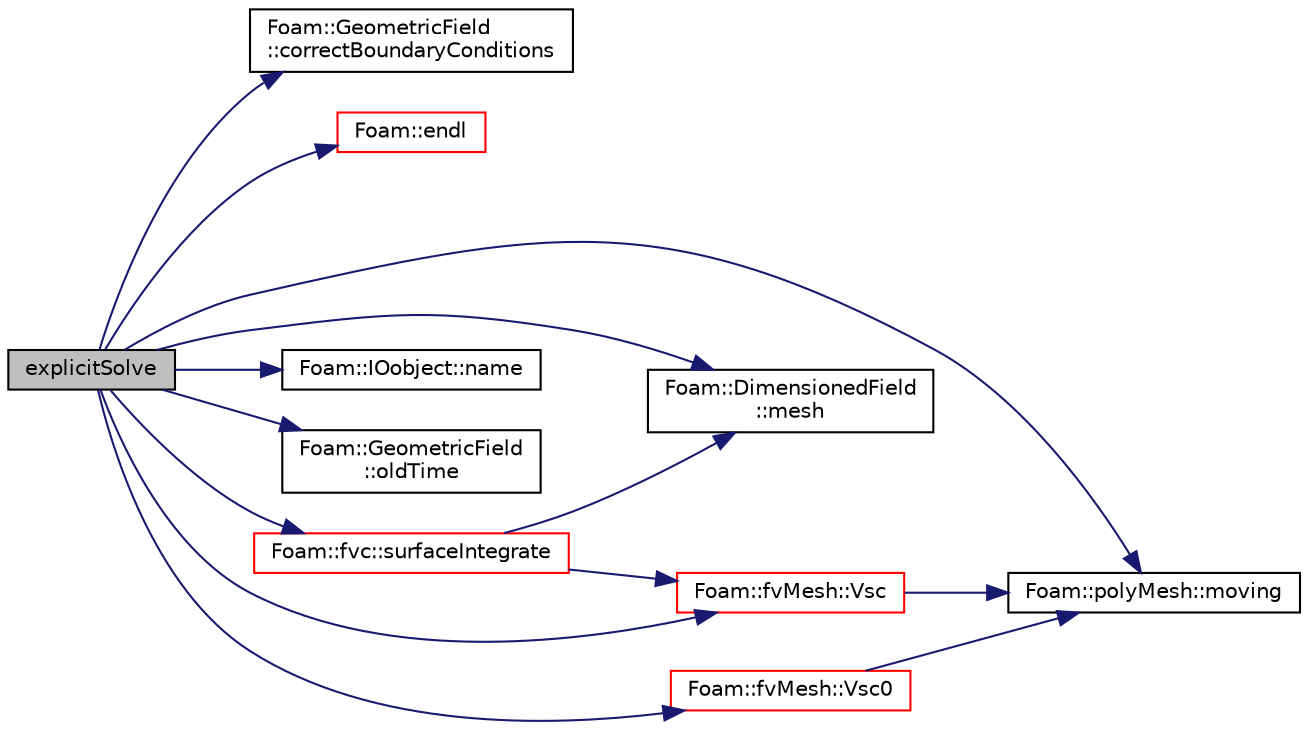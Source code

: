 digraph "explicitSolve"
{
  bgcolor="transparent";
  edge [fontname="Helvetica",fontsize="10",labelfontname="Helvetica",labelfontsize="10"];
  node [fontname="Helvetica",fontsize="10",shape=record];
  rankdir="LR";
  Node2294 [label="explicitSolve",height=0.2,width=0.4,color="black", fillcolor="grey75", style="filled", fontcolor="black"];
  Node2294 -> Node2295 [color="midnightblue",fontsize="10",style="solid",fontname="Helvetica"];
  Node2295 [label="Foam::GeometricField\l::correctBoundaryConditions",height=0.2,width=0.4,color="black",URL="$a23249.html#acaf6878ef900e593c4b20812f1b567d6",tooltip="Correct boundary field. "];
  Node2294 -> Node2296 [color="midnightblue",fontsize="10",style="solid",fontname="Helvetica"];
  Node2296 [label="Foam::endl",height=0.2,width=0.4,color="red",URL="$a21851.html#a2db8fe02a0d3909e9351bb4275b23ce4",tooltip="Add newline and flush stream. "];
  Node2294 -> Node2298 [color="midnightblue",fontsize="10",style="solid",fontname="Helvetica"];
  Node2298 [label="Foam::DimensionedField\l::mesh",height=0.2,width=0.4,color="black",URL="$a27497.html#a8f1110830348a1448a14ab5e3cf47e3b",tooltip="Return mesh. "];
  Node2294 -> Node2299 [color="midnightblue",fontsize="10",style="solid",fontname="Helvetica"];
  Node2299 [label="Foam::polyMesh::moving",height=0.2,width=0.4,color="black",URL="$a28565.html#afa64275c1aa240283901d7afcb2f153d",tooltip="Is mesh moving. "];
  Node2294 -> Node2300 [color="midnightblue",fontsize="10",style="solid",fontname="Helvetica"];
  Node2300 [label="Foam::IOobject::name",height=0.2,width=0.4,color="black",URL="$a27249.html#acc80e00a8ac919288fb55bd14cc88bf6",tooltip="Return name. "];
  Node2294 -> Node2301 [color="midnightblue",fontsize="10",style="solid",fontname="Helvetica"];
  Node2301 [label="Foam::GeometricField\l::oldTime",height=0.2,width=0.4,color="black",URL="$a23249.html#a2f51be6de19012555f923b0902d64135",tooltip="Return old time field. "];
  Node2294 -> Node2302 [color="midnightblue",fontsize="10",style="solid",fontname="Helvetica"];
  Node2302 [label="Foam::fvc::surfaceIntegrate",height=0.2,width=0.4,color="red",URL="$a21861.html#aba5bf4c91953aa61f90bc35f6d487fd6"];
  Node2302 -> Node2298 [color="midnightblue",fontsize="10",style="solid",fontname="Helvetica"];
  Node2302 -> Node2491 [color="midnightblue",fontsize="10",style="solid",fontname="Helvetica"];
  Node2491 [label="Foam::fvMesh::Vsc",height=0.2,width=0.4,color="red",URL="$a23593.html#aee52037975b3ce76020c7d18ce035d43",tooltip="Return sub-cycle cell volumes. "];
  Node2491 -> Node2299 [color="midnightblue",fontsize="10",style="solid",fontname="Helvetica"];
  Node2294 -> Node2491 [color="midnightblue",fontsize="10",style="solid",fontname="Helvetica"];
  Node2294 -> Node2592 [color="midnightblue",fontsize="10",style="solid",fontname="Helvetica"];
  Node2592 [label="Foam::fvMesh::Vsc0",height=0.2,width=0.4,color="red",URL="$a23593.html#ac3d4c39a04bea03837796e9e838c5ec2",tooltip="Return sub-cycl old-time cell volumes. "];
  Node2592 -> Node2299 [color="midnightblue",fontsize="10",style="solid",fontname="Helvetica"];
}
